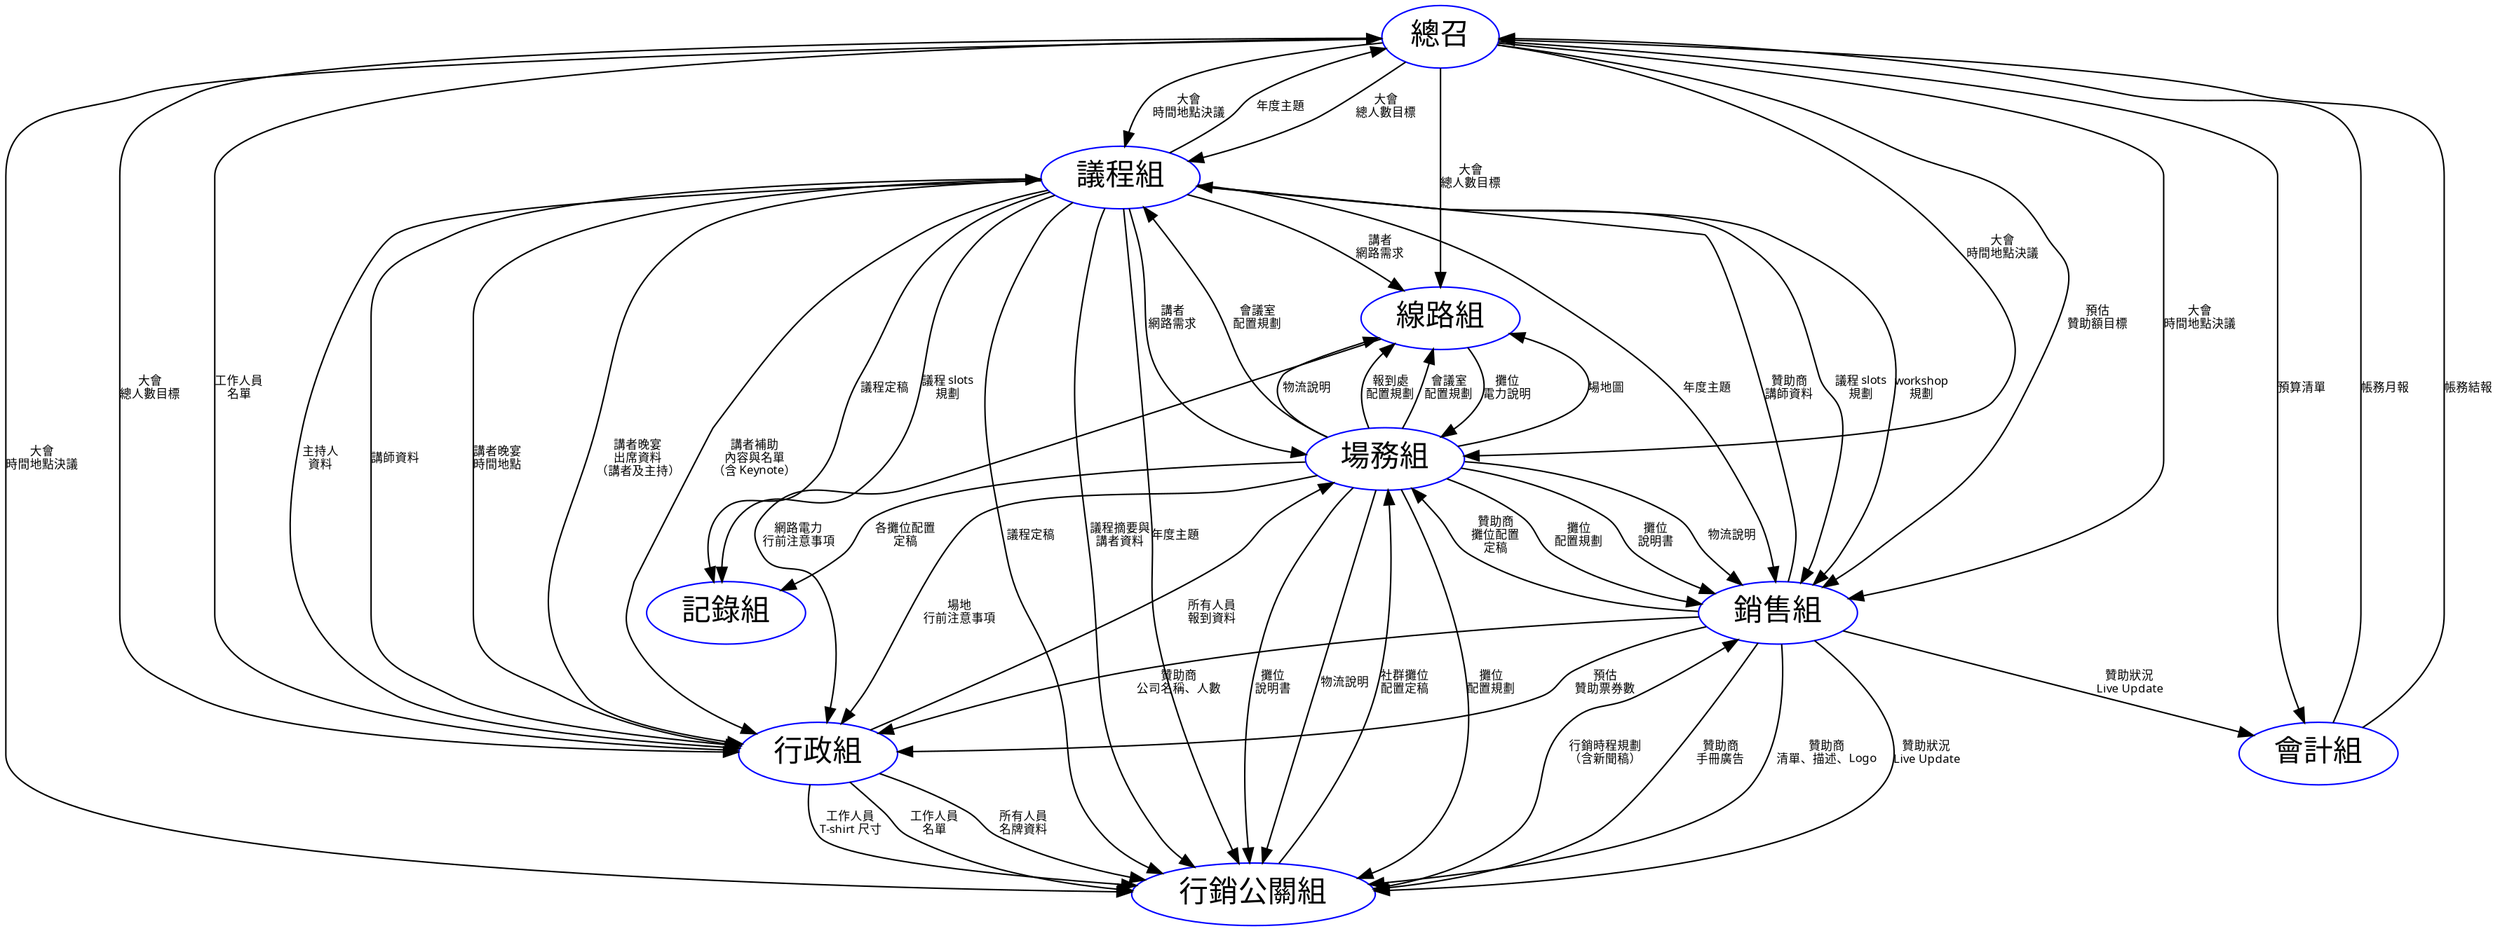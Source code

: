 digraph
{
  graph [ dpi=300, fontname="LiHei Pro"]
  node [color=Blue, fontsize="20", fontname="LiHei Pro"]
  edge [fontsize="8", fontname="LiHei Pro"]

  chief [label="總召"]
  program [label="議程組"]
  service [label="場務組"]
  sales [label="銷售組"]
  marketing [label="行銷公關組"]
  secretary [label="行政組"]
  account [label="會計組"]
  documentary [label="記錄組"]
  network [label="線路組"]

  //總召提供
  chief -> {secretary program network} [label="大會\n總人數目標"]
  chief -> account [label="預算清單"]
  chief -> sales [label="預估\n贊助額目標"]
  chief -> {program service sales marketing} [label="大會\n時間地點決議"]
  
  //銷售組提供
  sales -> program [label="贊助商\n講師資料"]
  sales -> secretary [label="贊助商\n公司名稱、人數"]
  sales -> secretary [label="預估\n贊助票券數"]
  sales -> marketing [label="贊助商\n手冊廣告"]
  sales -> marketing [label="贊助商\n清單、描述、Logo"] //網站與手冊
  sales -> service [label="贊助商\n攤位配置\n定稿"]
  sales -> {account marketing} [label="贊助狀況\nLive Update"]
  
  //議程組提供
  program -> secretary [label="講師資料"]
  program -> secretary [label="主持人\n資料"]
  program -> secretary [label="講者晚宴\n出席資料\n（講者及主持）"]
  program -> {sales documentary} [label="議程 slots\n規劃"]
  program -> {documentary marketing} [label="議程定稿"]
  program -> marketing [label="議程摘要與\n講者資料"] //網站與手冊
  program -> sales [label="workshop\n規劃"]
  program -> {service network} [label="講者\n網路需求"]
  program -> {chief sales marketing} [label="年度主題"]
  program -> secretary [label="講者補助\n內容與名單\n（含 Keynote）"]

  //場務組提供
  service -> network [label="場地圖"]
  service -> {sales marketing} [label="攤位\n配置規劃"]
  service -> {sales marketing} [label="攤位\n說明書"] //marketing 是為了社群攤位
  service -> {sales network marketing} [label="物流說明"]
  service -> documentary [label="各攤位配置\n定稿"]
  service -> network [label="報到處\n配置規劃"]
  service -> {program network} [label="會議室\n配置規劃"]
  service -> secretary [label="場地\n行前注意事項"]

  //行政組提供
  secretary -> marketing [label="所有人員\n名牌資料"]
  secretary -> service [label="所有人員\n報到資料"]
  secretary -> marketing [label="工作人員\nT-shirt 尺寸"]
  secretary -> {chief marketing} [label="工作人員\n名單"]
  secretary -> program [label="講者晚宴\n時間地點"]

  //會計組提供
  account -> chief [label="帳務月報"]
  account -> chief [label="帳務結報"]

  //線路組提供
  network -> service [label="攤位\n電力說明"]
  network -> secretary [label="網路電力\n行前注意事項"]
  
  //行銷公關組提供
  marketing -> sales [label="行銷時程規劃\n（含新聞稿）"]
  marketing -> service [label="社群攤位\n配置定稿"]
}